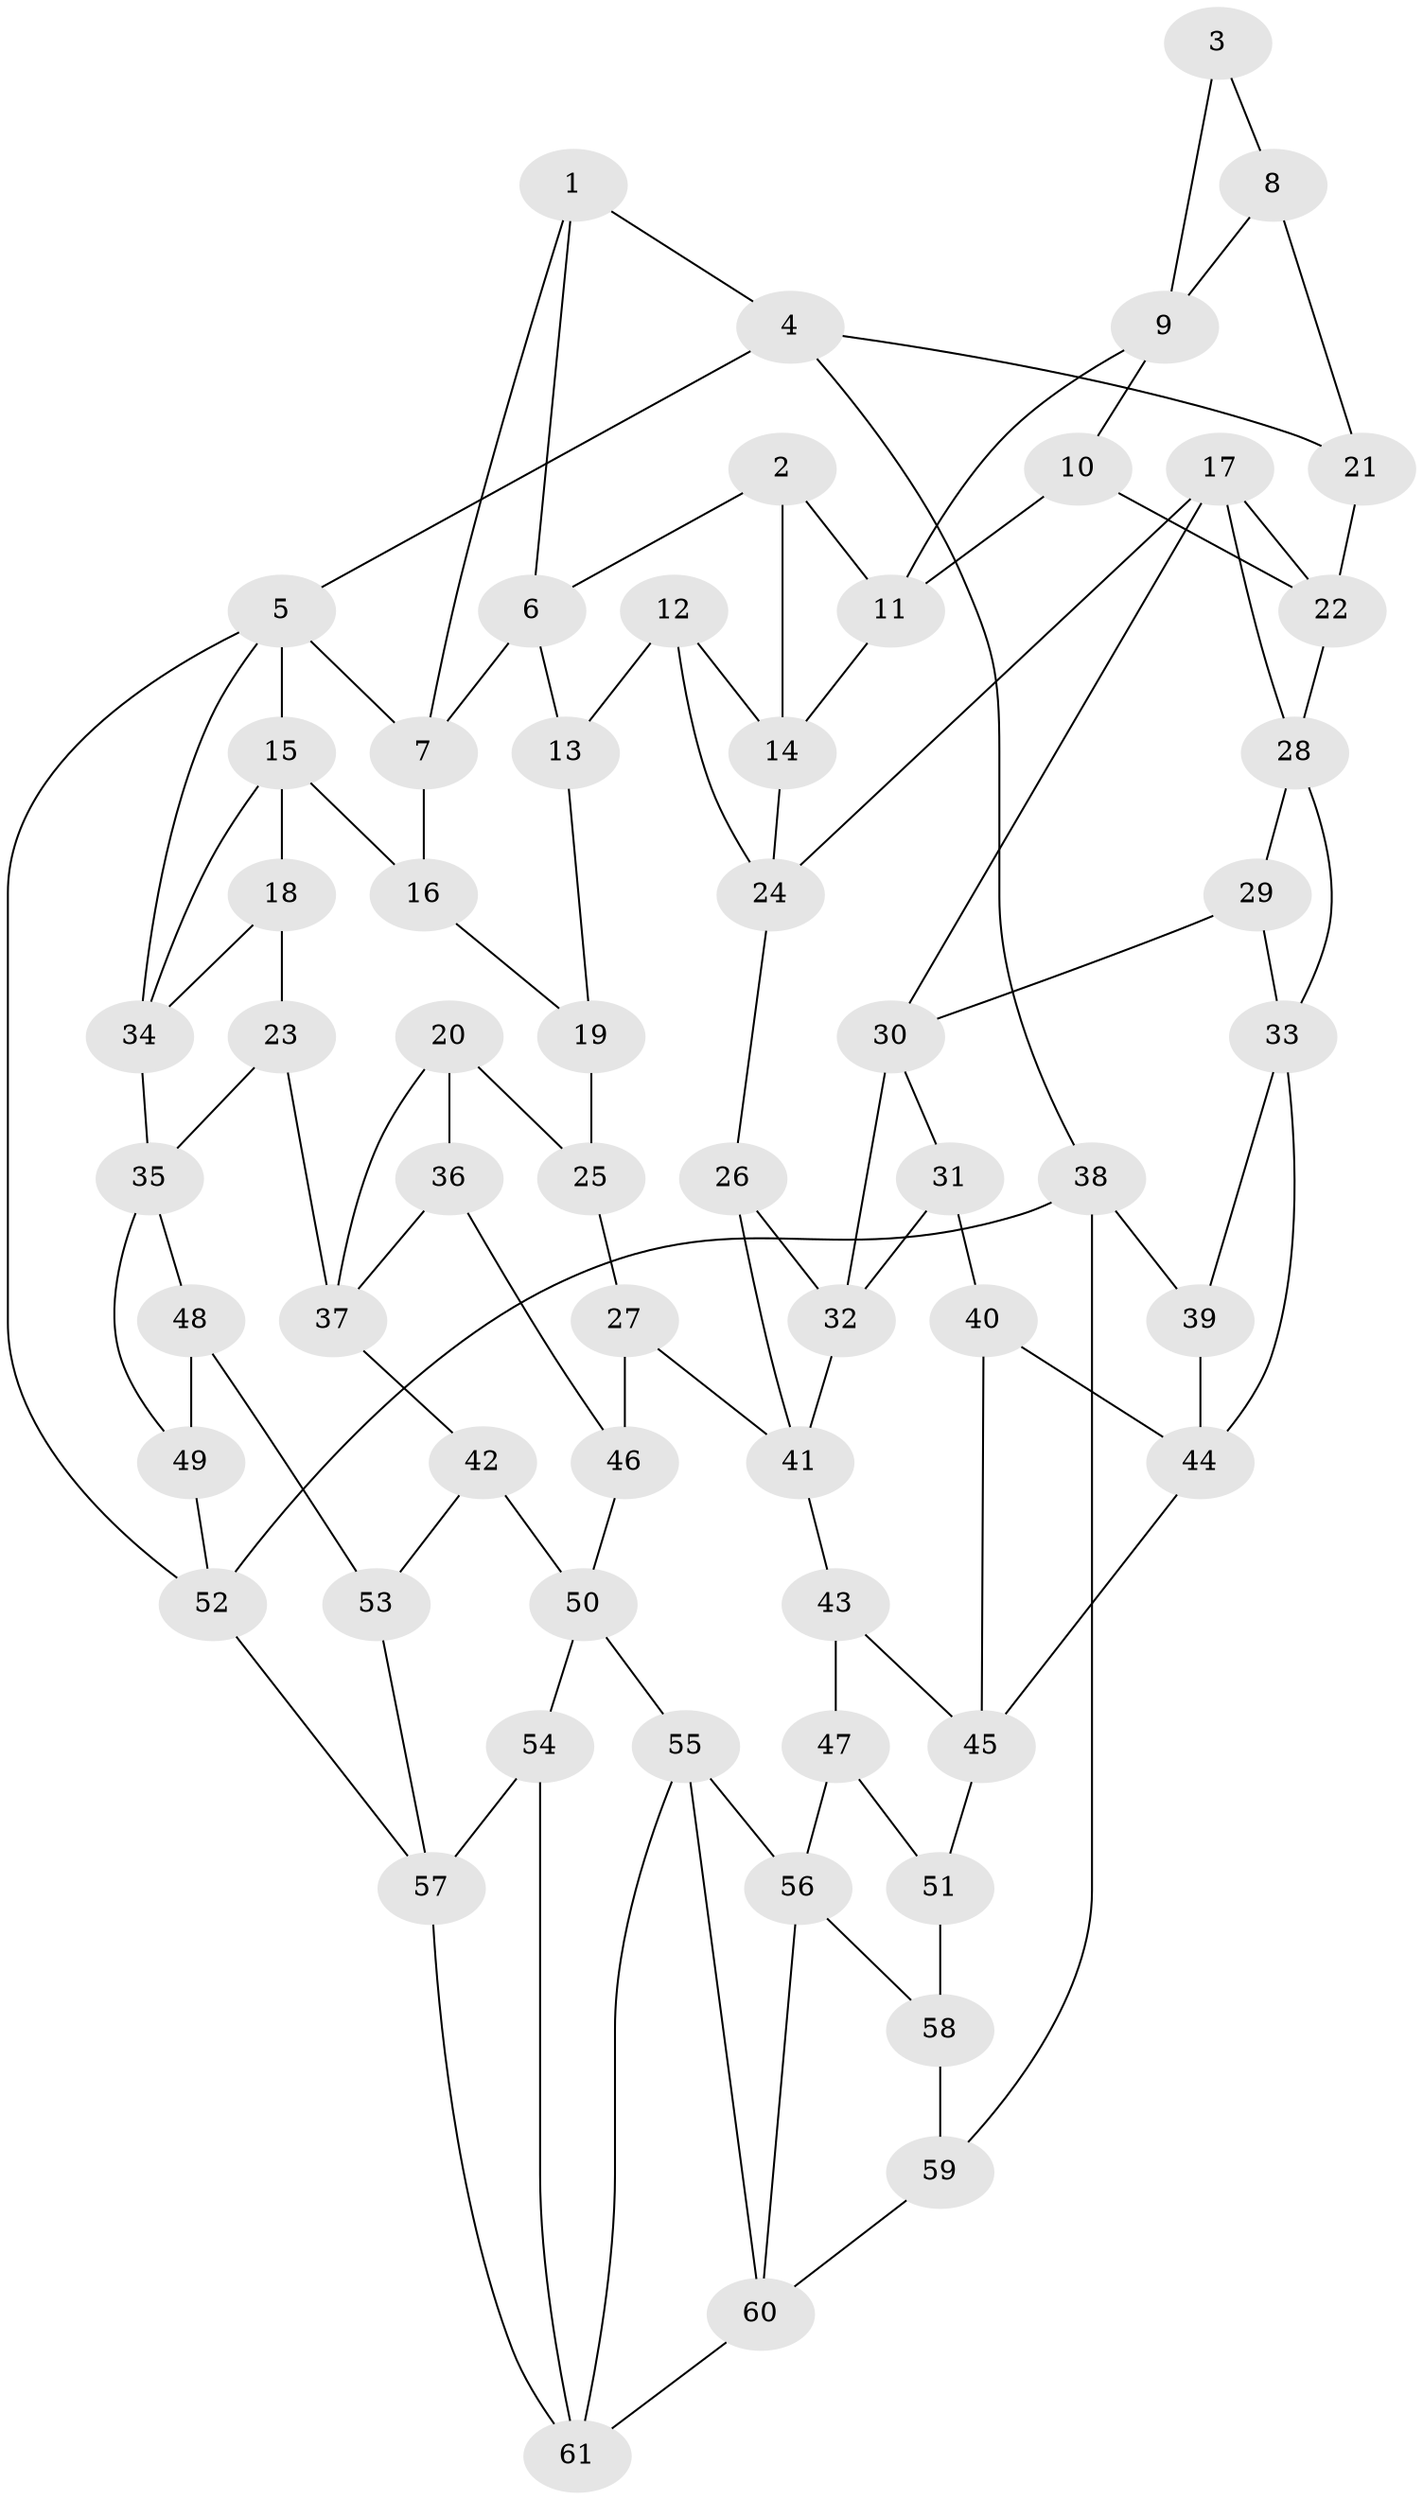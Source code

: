 // original degree distribution, {3: 0.02, 4: 0.26, 5: 0.48, 6: 0.24}
// Generated by graph-tools (version 1.1) at 2025/38/03/04/25 23:38:20]
// undirected, 61 vertices, 106 edges
graph export_dot {
  node [color=gray90,style=filled];
  1;
  2;
  3;
  4;
  5;
  6;
  7;
  8;
  9;
  10;
  11;
  12;
  13;
  14;
  15;
  16;
  17;
  18;
  19;
  20;
  21;
  22;
  23;
  24;
  25;
  26;
  27;
  28;
  29;
  30;
  31;
  32;
  33;
  34;
  35;
  36;
  37;
  38;
  39;
  40;
  41;
  42;
  43;
  44;
  45;
  46;
  47;
  48;
  49;
  50;
  51;
  52;
  53;
  54;
  55;
  56;
  57;
  58;
  59;
  60;
  61;
  1 -- 4 [weight=1.0];
  1 -- 6 [weight=1.0];
  1 -- 7 [weight=1.0];
  2 -- 6 [weight=1.0];
  2 -- 11 [weight=1.0];
  2 -- 14 [weight=1.0];
  3 -- 8 [weight=1.0];
  3 -- 9 [weight=1.0];
  4 -- 5 [weight=1.0];
  4 -- 21 [weight=1.0];
  4 -- 38 [weight=1.0];
  5 -- 7 [weight=1.0];
  5 -- 15 [weight=1.0];
  5 -- 34 [weight=1.0];
  5 -- 52 [weight=1.0];
  6 -- 7 [weight=1.0];
  6 -- 13 [weight=1.0];
  7 -- 16 [weight=1.0];
  8 -- 9 [weight=1.0];
  8 -- 21 [weight=2.0];
  9 -- 10 [weight=1.0];
  9 -- 11 [weight=1.0];
  10 -- 11 [weight=1.0];
  10 -- 22 [weight=1.0];
  11 -- 14 [weight=1.0];
  12 -- 13 [weight=1.0];
  12 -- 14 [weight=1.0];
  12 -- 24 [weight=1.0];
  13 -- 19 [weight=1.0];
  14 -- 24 [weight=1.0];
  15 -- 16 [weight=1.0];
  15 -- 18 [weight=1.0];
  15 -- 34 [weight=1.0];
  16 -- 19 [weight=1.0];
  17 -- 22 [weight=1.0];
  17 -- 24 [weight=1.0];
  17 -- 28 [weight=1.0];
  17 -- 30 [weight=1.0];
  18 -- 23 [weight=2.0];
  18 -- 34 [weight=1.0];
  19 -- 25 [weight=2.0];
  20 -- 25 [weight=1.0];
  20 -- 36 [weight=1.0];
  20 -- 37 [weight=1.0];
  21 -- 22 [weight=1.0];
  22 -- 28 [weight=1.0];
  23 -- 35 [weight=1.0];
  23 -- 37 [weight=1.0];
  24 -- 26 [weight=1.0];
  25 -- 27 [weight=1.0];
  26 -- 32 [weight=1.0];
  26 -- 41 [weight=1.0];
  27 -- 41 [weight=1.0];
  27 -- 46 [weight=1.0];
  28 -- 29 [weight=1.0];
  28 -- 33 [weight=1.0];
  29 -- 30 [weight=1.0];
  29 -- 33 [weight=1.0];
  30 -- 31 [weight=1.0];
  30 -- 32 [weight=1.0];
  31 -- 32 [weight=1.0];
  31 -- 40 [weight=1.0];
  32 -- 41 [weight=1.0];
  33 -- 39 [weight=1.0];
  33 -- 44 [weight=1.0];
  34 -- 35 [weight=1.0];
  35 -- 48 [weight=1.0];
  35 -- 49 [weight=1.0];
  36 -- 37 [weight=1.0];
  36 -- 46 [weight=2.0];
  37 -- 42 [weight=1.0];
  38 -- 39 [weight=1.0];
  38 -- 52 [weight=1.0];
  38 -- 59 [weight=1.0];
  39 -- 44 [weight=1.0];
  40 -- 44 [weight=1.0];
  40 -- 45 [weight=1.0];
  41 -- 43 [weight=1.0];
  42 -- 50 [weight=1.0];
  42 -- 53 [weight=1.0];
  43 -- 45 [weight=1.0];
  43 -- 47 [weight=1.0];
  44 -- 45 [weight=1.0];
  45 -- 51 [weight=1.0];
  46 -- 50 [weight=1.0];
  47 -- 51 [weight=1.0];
  47 -- 56 [weight=1.0];
  48 -- 49 [weight=1.0];
  48 -- 53 [weight=2.0];
  49 -- 52 [weight=1.0];
  50 -- 54 [weight=1.0];
  50 -- 55 [weight=1.0];
  51 -- 58 [weight=2.0];
  52 -- 57 [weight=1.0];
  53 -- 57 [weight=1.0];
  54 -- 57 [weight=1.0];
  54 -- 61 [weight=1.0];
  55 -- 56 [weight=1.0];
  55 -- 60 [weight=1.0];
  55 -- 61 [weight=1.0];
  56 -- 58 [weight=1.0];
  56 -- 60 [weight=1.0];
  57 -- 61 [weight=1.0];
  58 -- 59 [weight=1.0];
  59 -- 60 [weight=1.0];
  60 -- 61 [weight=1.0];
}
